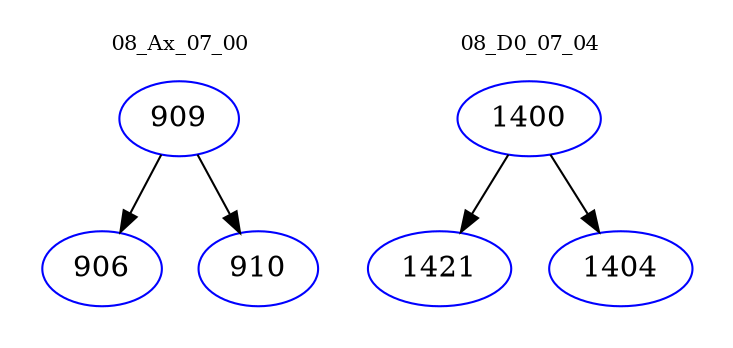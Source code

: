 digraph{
subgraph cluster_0 {
color = white
label = "08_Ax_07_00";
fontsize=10;
T0_909 [label="909", color="blue"]
T0_909 -> T0_906 [color="black"]
T0_906 [label="906", color="blue"]
T0_909 -> T0_910 [color="black"]
T0_910 [label="910", color="blue"]
}
subgraph cluster_1 {
color = white
label = "08_D0_07_04";
fontsize=10;
T1_1400 [label="1400", color="blue"]
T1_1400 -> T1_1421 [color="black"]
T1_1421 [label="1421", color="blue"]
T1_1400 -> T1_1404 [color="black"]
T1_1404 [label="1404", color="blue"]
}
}
